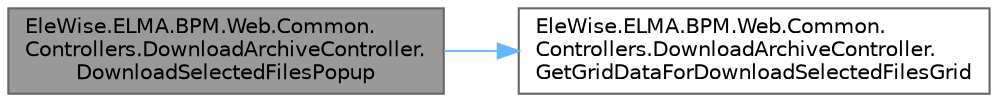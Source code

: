 digraph "EleWise.ELMA.BPM.Web.Common.Controllers.DownloadArchiveController.DownloadSelectedFilesPopup"
{
 // LATEX_PDF_SIZE
  bgcolor="transparent";
  edge [fontname=Helvetica,fontsize=10,labelfontname=Helvetica,labelfontsize=10];
  node [fontname=Helvetica,fontsize=10,shape=box,height=0.2,width=0.4];
  rankdir="LR";
  Node1 [id="Node000001",label="EleWise.ELMA.BPM.Web.Common.\lControllers.DownloadArchiveController.\lDownloadSelectedFilesPopup",height=0.2,width=0.4,color="gray40", fillcolor="grey60", style="filled", fontcolor="black",tooltip="Отрисовка формы для выбора скачиваемых файлов"];
  Node1 -> Node2 [id="edge1_Node000001_Node000002",color="steelblue1",style="solid",tooltip=" "];
  Node2 [id="Node000002",label="EleWise.ELMA.BPM.Web.Common.\lControllers.DownloadArchiveController.\lGetGridDataForDownloadSelectedFilesGrid",height=0.2,width=0.4,color="grey40", fillcolor="white", style="filled",URL="$class_ele_wise_1_1_e_l_m_a_1_1_b_p_m_1_1_web_1_1_common_1_1_controllers_1_1_download_archive_controller.html#ac33d98c5e3449d446b6a4b213412e52c",tooltip="Получить данные для таблицы загрузки вложений"];
}
